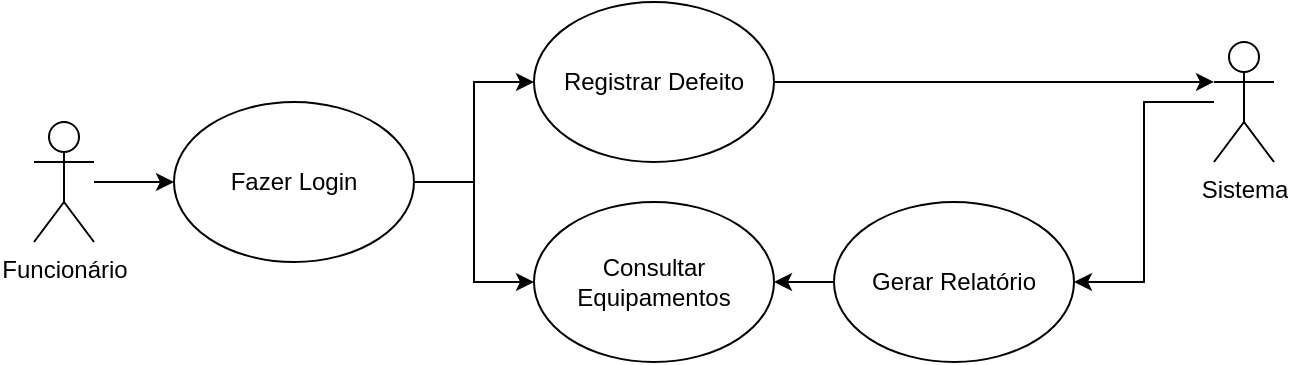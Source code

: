 <mxfile version="22.0.6" type="github">
  <diagram name="Página-1" id="w7Kvs13lsxpiEk4H9m1z">
    <mxGraphModel dx="989" dy="539" grid="1" gridSize="10" guides="1" tooltips="1" connect="1" arrows="1" fold="1" page="1" pageScale="1" pageWidth="827" pageHeight="1169" math="0" shadow="0">
      <root>
        <mxCell id="0" />
        <mxCell id="1" parent="0" />
        <mxCell id="jOGkWi9F5a6bfDDfzvdL-16" style="edgeStyle=orthogonalEdgeStyle;rounded=0;orthogonalLoop=1;jettySize=auto;html=1;" edge="1" parent="1" source="jOGkWi9F5a6bfDDfzvdL-1" target="jOGkWi9F5a6bfDDfzvdL-6">
          <mxGeometry relative="1" as="geometry" />
        </mxCell>
        <mxCell id="jOGkWi9F5a6bfDDfzvdL-1" value="Funcionário" style="shape=umlActor;verticalLabelPosition=bottom;verticalAlign=top;html=1;outlineConnect=0;" vertex="1" parent="1">
          <mxGeometry x="80" y="240" width="30" height="60" as="geometry" />
        </mxCell>
        <mxCell id="jOGkWi9F5a6bfDDfzvdL-4" value="Registrar Defeito" style="ellipse;whiteSpace=wrap;html=1;" vertex="1" parent="1">
          <mxGeometry x="330" y="180" width="120" height="80" as="geometry" />
        </mxCell>
        <mxCell id="jOGkWi9F5a6bfDDfzvdL-5" value="Consultar Equipamentos" style="ellipse;whiteSpace=wrap;html=1;" vertex="1" parent="1">
          <mxGeometry x="330" y="280" width="120" height="80" as="geometry" />
        </mxCell>
        <mxCell id="jOGkWi9F5a6bfDDfzvdL-17" style="edgeStyle=orthogonalEdgeStyle;rounded=0;orthogonalLoop=1;jettySize=auto;html=1;" edge="1" parent="1" source="jOGkWi9F5a6bfDDfzvdL-6" target="jOGkWi9F5a6bfDDfzvdL-4">
          <mxGeometry relative="1" as="geometry" />
        </mxCell>
        <mxCell id="jOGkWi9F5a6bfDDfzvdL-18" style="edgeStyle=orthogonalEdgeStyle;rounded=0;orthogonalLoop=1;jettySize=auto;html=1;entryX=0;entryY=0.5;entryDx=0;entryDy=0;" edge="1" parent="1" source="jOGkWi9F5a6bfDDfzvdL-6" target="jOGkWi9F5a6bfDDfzvdL-5">
          <mxGeometry relative="1" as="geometry" />
        </mxCell>
        <mxCell id="jOGkWi9F5a6bfDDfzvdL-6" value="Fazer Login" style="ellipse;whiteSpace=wrap;html=1;" vertex="1" parent="1">
          <mxGeometry x="150" y="230" width="120" height="80" as="geometry" />
        </mxCell>
        <mxCell id="jOGkWi9F5a6bfDDfzvdL-31" style="edgeStyle=orthogonalEdgeStyle;rounded=0;orthogonalLoop=1;jettySize=auto;html=1;entryX=1;entryY=0.5;entryDx=0;entryDy=0;" edge="1" parent="1" source="jOGkWi9F5a6bfDDfzvdL-20" target="jOGkWi9F5a6bfDDfzvdL-30">
          <mxGeometry relative="1" as="geometry" />
        </mxCell>
        <mxCell id="jOGkWi9F5a6bfDDfzvdL-20" value="Sistema" style="shape=umlActor;verticalLabelPosition=bottom;verticalAlign=top;html=1;outlineConnect=0;" vertex="1" parent="1">
          <mxGeometry x="670" y="200" width="30" height="60" as="geometry" />
        </mxCell>
        <mxCell id="jOGkWi9F5a6bfDDfzvdL-29" style="edgeStyle=orthogonalEdgeStyle;rounded=0;orthogonalLoop=1;jettySize=auto;html=1;entryX=0;entryY=0.333;entryDx=0;entryDy=0;entryPerimeter=0;" edge="1" parent="1" source="jOGkWi9F5a6bfDDfzvdL-4" target="jOGkWi9F5a6bfDDfzvdL-20">
          <mxGeometry relative="1" as="geometry" />
        </mxCell>
        <mxCell id="jOGkWi9F5a6bfDDfzvdL-33" style="edgeStyle=orthogonalEdgeStyle;rounded=0;orthogonalLoop=1;jettySize=auto;html=1;entryX=1;entryY=0.5;entryDx=0;entryDy=0;" edge="1" parent="1" source="jOGkWi9F5a6bfDDfzvdL-30" target="jOGkWi9F5a6bfDDfzvdL-5">
          <mxGeometry relative="1" as="geometry" />
        </mxCell>
        <mxCell id="jOGkWi9F5a6bfDDfzvdL-30" value="Gerar Relatório" style="ellipse;whiteSpace=wrap;html=1;" vertex="1" parent="1">
          <mxGeometry x="480" y="280" width="120" height="80" as="geometry" />
        </mxCell>
      </root>
    </mxGraphModel>
  </diagram>
</mxfile>
